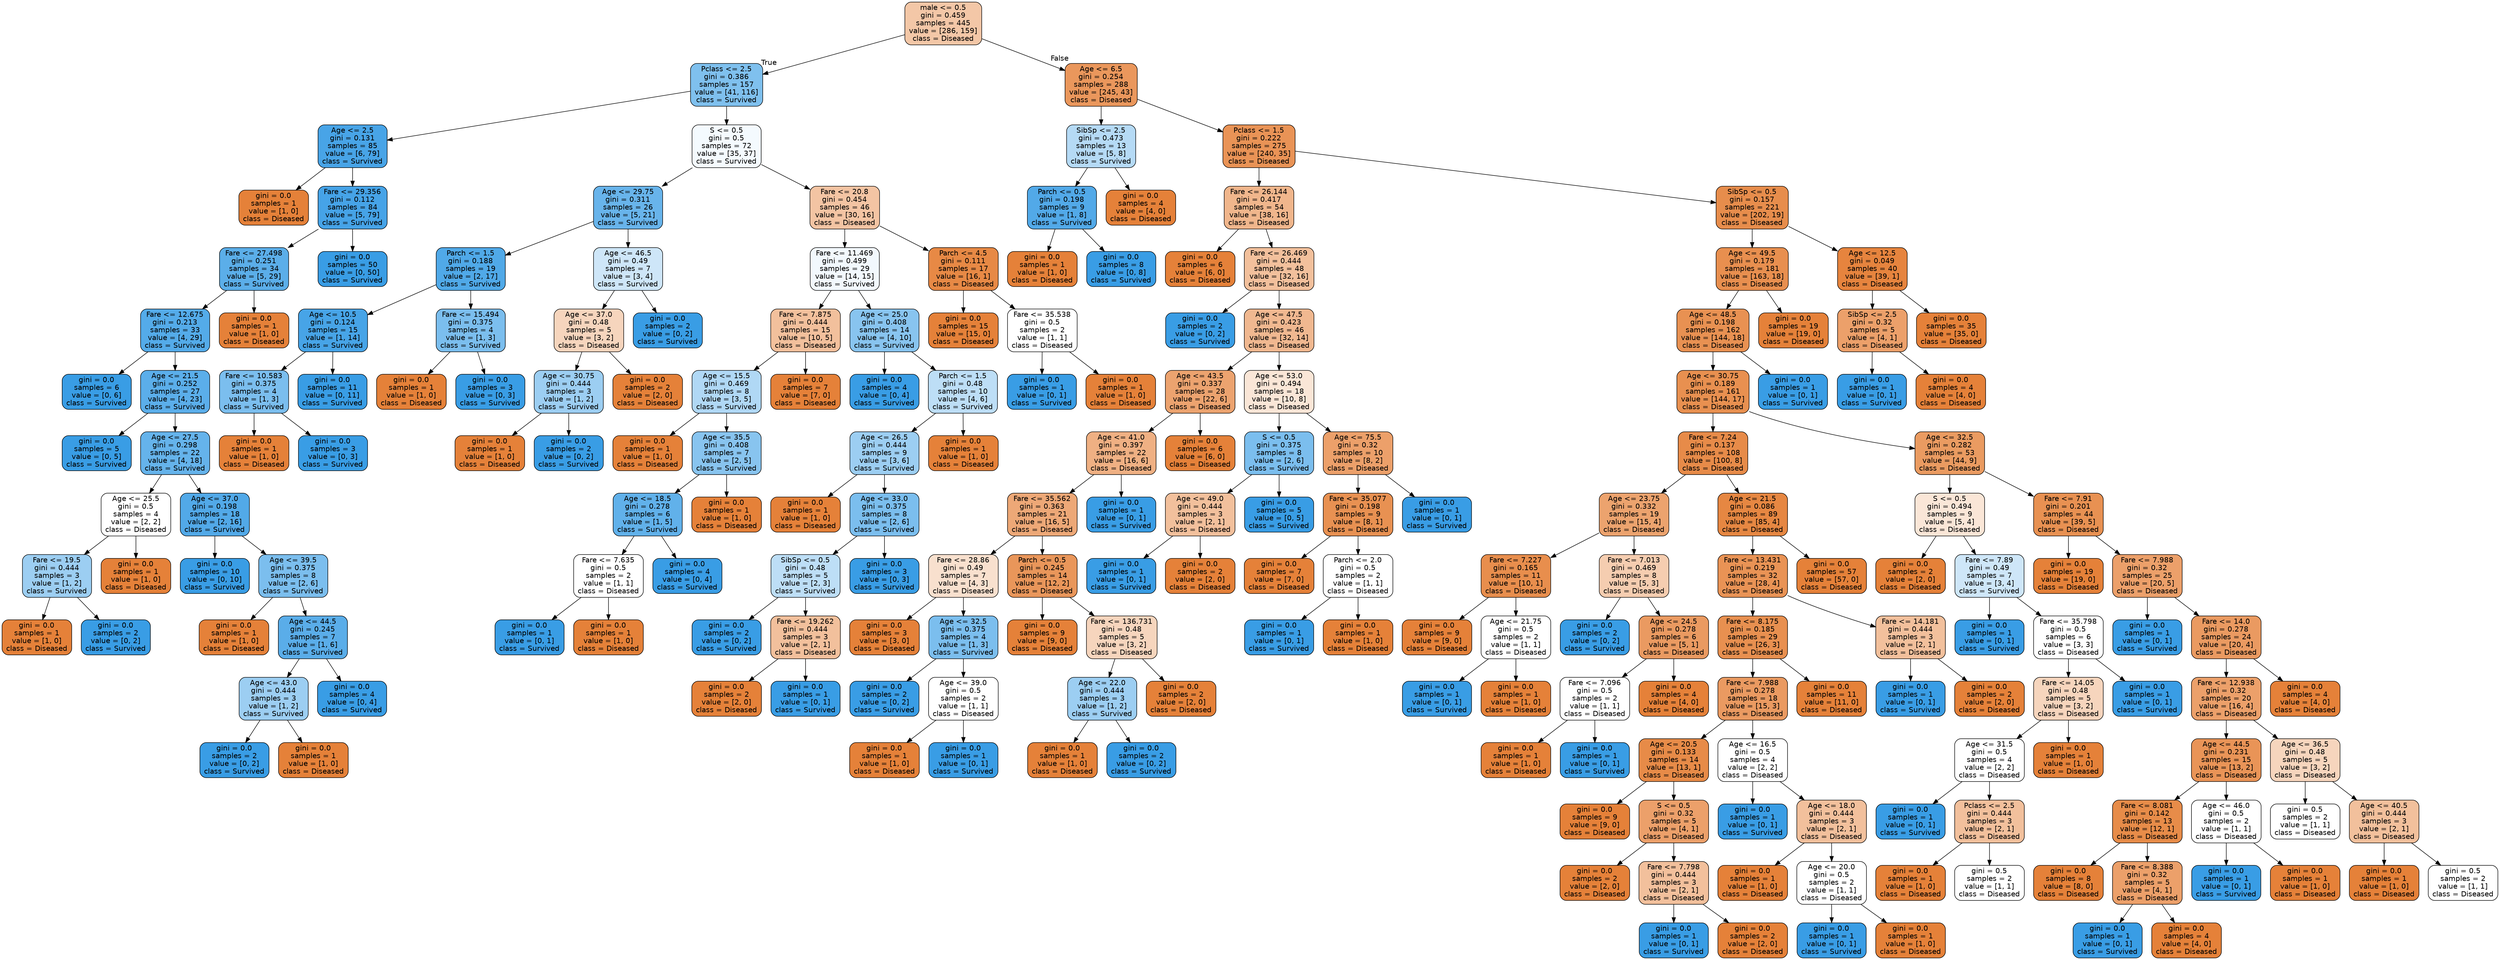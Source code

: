 digraph Tree {
node [shape=box, style="filled, rounded", color="black", fontname=helvetica] ;
edge [fontname=helvetica] ;
0 [label="male <= 0.5\ngini = 0.459\nsamples = 445\nvalue = [286, 159]\nclass = Diseased", fillcolor="#f3c7a7"] ;
1 [label="Pclass <= 2.5\ngini = 0.386\nsamples = 157\nvalue = [41, 116]\nclass = Survived", fillcolor="#7fc0ee"] ;
0 -> 1 [labeldistance=2.5, labelangle=45, headlabel="True"] ;
2 [label="Age <= 2.5\ngini = 0.131\nsamples = 85\nvalue = [6, 79]\nclass = Survived", fillcolor="#48a4e7"] ;
1 -> 2 ;
3 [label="gini = 0.0\nsamples = 1\nvalue = [1, 0]\nclass = Diseased", fillcolor="#e58139"] ;
2 -> 3 ;
4 [label="Fare <= 29.356\ngini = 0.112\nsamples = 84\nvalue = [5, 79]\nclass = Survived", fillcolor="#46a3e7"] ;
2 -> 4 ;
5 [label="Fare <= 27.498\ngini = 0.251\nsamples = 34\nvalue = [5, 29]\nclass = Survived", fillcolor="#5baee9"] ;
4 -> 5 ;
6 [label="Fare <= 12.675\ngini = 0.213\nsamples = 33\nvalue = [4, 29]\nclass = Survived", fillcolor="#54abe9"] ;
5 -> 6 ;
7 [label="gini = 0.0\nsamples = 6\nvalue = [0, 6]\nclass = Survived", fillcolor="#399de5"] ;
6 -> 7 ;
8 [label="Age <= 21.5\ngini = 0.252\nsamples = 27\nvalue = [4, 23]\nclass = Survived", fillcolor="#5baeea"] ;
6 -> 8 ;
9 [label="gini = 0.0\nsamples = 5\nvalue = [0, 5]\nclass = Survived", fillcolor="#399de5"] ;
8 -> 9 ;
10 [label="Age <= 27.5\ngini = 0.298\nsamples = 22\nvalue = [4, 18]\nclass = Survived", fillcolor="#65b3eb"] ;
8 -> 10 ;
11 [label="Age <= 25.5\ngini = 0.5\nsamples = 4\nvalue = [2, 2]\nclass = Diseased", fillcolor="#ffffff"] ;
10 -> 11 ;
12 [label="Fare <= 19.5\ngini = 0.444\nsamples = 3\nvalue = [1, 2]\nclass = Survived", fillcolor="#9ccef2"] ;
11 -> 12 ;
13 [label="gini = 0.0\nsamples = 1\nvalue = [1, 0]\nclass = Diseased", fillcolor="#e58139"] ;
12 -> 13 ;
14 [label="gini = 0.0\nsamples = 2\nvalue = [0, 2]\nclass = Survived", fillcolor="#399de5"] ;
12 -> 14 ;
15 [label="gini = 0.0\nsamples = 1\nvalue = [1, 0]\nclass = Diseased", fillcolor="#e58139"] ;
11 -> 15 ;
16 [label="Age <= 37.0\ngini = 0.198\nsamples = 18\nvalue = [2, 16]\nclass = Survived", fillcolor="#52a9e8"] ;
10 -> 16 ;
17 [label="gini = 0.0\nsamples = 10\nvalue = [0, 10]\nclass = Survived", fillcolor="#399de5"] ;
16 -> 17 ;
18 [label="Age <= 39.5\ngini = 0.375\nsamples = 8\nvalue = [2, 6]\nclass = Survived", fillcolor="#7bbeee"] ;
16 -> 18 ;
19 [label="gini = 0.0\nsamples = 1\nvalue = [1, 0]\nclass = Diseased", fillcolor="#e58139"] ;
18 -> 19 ;
20 [label="Age <= 44.5\ngini = 0.245\nsamples = 7\nvalue = [1, 6]\nclass = Survived", fillcolor="#5aade9"] ;
18 -> 20 ;
21 [label="Age <= 43.0\ngini = 0.444\nsamples = 3\nvalue = [1, 2]\nclass = Survived", fillcolor="#9ccef2"] ;
20 -> 21 ;
22 [label="gini = 0.0\nsamples = 2\nvalue = [0, 2]\nclass = Survived", fillcolor="#399de5"] ;
21 -> 22 ;
23 [label="gini = 0.0\nsamples = 1\nvalue = [1, 0]\nclass = Diseased", fillcolor="#e58139"] ;
21 -> 23 ;
24 [label="gini = 0.0\nsamples = 4\nvalue = [0, 4]\nclass = Survived", fillcolor="#399de5"] ;
20 -> 24 ;
25 [label="gini = 0.0\nsamples = 1\nvalue = [1, 0]\nclass = Diseased", fillcolor="#e58139"] ;
5 -> 25 ;
26 [label="gini = 0.0\nsamples = 50\nvalue = [0, 50]\nclass = Survived", fillcolor="#399de5"] ;
4 -> 26 ;
27 [label="S <= 0.5\ngini = 0.5\nsamples = 72\nvalue = [35, 37]\nclass = Survived", fillcolor="#f4fafe"] ;
1 -> 27 ;
28 [label="Age <= 29.75\ngini = 0.311\nsamples = 26\nvalue = [5, 21]\nclass = Survived", fillcolor="#68b4eb"] ;
27 -> 28 ;
29 [label="Parch <= 1.5\ngini = 0.188\nsamples = 19\nvalue = [2, 17]\nclass = Survived", fillcolor="#50a9e8"] ;
28 -> 29 ;
30 [label="Age <= 10.5\ngini = 0.124\nsamples = 15\nvalue = [1, 14]\nclass = Survived", fillcolor="#47a4e7"] ;
29 -> 30 ;
31 [label="Fare <= 10.583\ngini = 0.375\nsamples = 4\nvalue = [1, 3]\nclass = Survived", fillcolor="#7bbeee"] ;
30 -> 31 ;
32 [label="gini = 0.0\nsamples = 1\nvalue = [1, 0]\nclass = Diseased", fillcolor="#e58139"] ;
31 -> 32 ;
33 [label="gini = 0.0\nsamples = 3\nvalue = [0, 3]\nclass = Survived", fillcolor="#399de5"] ;
31 -> 33 ;
34 [label="gini = 0.0\nsamples = 11\nvalue = [0, 11]\nclass = Survived", fillcolor="#399de5"] ;
30 -> 34 ;
35 [label="Fare <= 15.494\ngini = 0.375\nsamples = 4\nvalue = [1, 3]\nclass = Survived", fillcolor="#7bbeee"] ;
29 -> 35 ;
36 [label="gini = 0.0\nsamples = 1\nvalue = [1, 0]\nclass = Diseased", fillcolor="#e58139"] ;
35 -> 36 ;
37 [label="gini = 0.0\nsamples = 3\nvalue = [0, 3]\nclass = Survived", fillcolor="#399de5"] ;
35 -> 37 ;
38 [label="Age <= 46.5\ngini = 0.49\nsamples = 7\nvalue = [3, 4]\nclass = Survived", fillcolor="#cee6f8"] ;
28 -> 38 ;
39 [label="Age <= 37.0\ngini = 0.48\nsamples = 5\nvalue = [3, 2]\nclass = Diseased", fillcolor="#f6d5bd"] ;
38 -> 39 ;
40 [label="Age <= 30.75\ngini = 0.444\nsamples = 3\nvalue = [1, 2]\nclass = Survived", fillcolor="#9ccef2"] ;
39 -> 40 ;
41 [label="gini = 0.0\nsamples = 1\nvalue = [1, 0]\nclass = Diseased", fillcolor="#e58139"] ;
40 -> 41 ;
42 [label="gini = 0.0\nsamples = 2\nvalue = [0, 2]\nclass = Survived", fillcolor="#399de5"] ;
40 -> 42 ;
43 [label="gini = 0.0\nsamples = 2\nvalue = [2, 0]\nclass = Diseased", fillcolor="#e58139"] ;
39 -> 43 ;
44 [label="gini = 0.0\nsamples = 2\nvalue = [0, 2]\nclass = Survived", fillcolor="#399de5"] ;
38 -> 44 ;
45 [label="Fare <= 20.8\ngini = 0.454\nsamples = 46\nvalue = [30, 16]\nclass = Diseased", fillcolor="#f3c4a3"] ;
27 -> 45 ;
46 [label="Fare <= 11.469\ngini = 0.499\nsamples = 29\nvalue = [14, 15]\nclass = Survived", fillcolor="#f2f8fd"] ;
45 -> 46 ;
47 [label="Fare <= 7.875\ngini = 0.444\nsamples = 15\nvalue = [10, 5]\nclass = Diseased", fillcolor="#f2c09c"] ;
46 -> 47 ;
48 [label="Age <= 15.5\ngini = 0.469\nsamples = 8\nvalue = [3, 5]\nclass = Survived", fillcolor="#b0d8f5"] ;
47 -> 48 ;
49 [label="gini = 0.0\nsamples = 1\nvalue = [1, 0]\nclass = Diseased", fillcolor="#e58139"] ;
48 -> 49 ;
50 [label="Age <= 35.5\ngini = 0.408\nsamples = 7\nvalue = [2, 5]\nclass = Survived", fillcolor="#88c4ef"] ;
48 -> 50 ;
51 [label="Age <= 18.5\ngini = 0.278\nsamples = 6\nvalue = [1, 5]\nclass = Survived", fillcolor="#61b1ea"] ;
50 -> 51 ;
52 [label="Fare <= 7.635\ngini = 0.5\nsamples = 2\nvalue = [1, 1]\nclass = Diseased", fillcolor="#ffffff"] ;
51 -> 52 ;
53 [label="gini = 0.0\nsamples = 1\nvalue = [0, 1]\nclass = Survived", fillcolor="#399de5"] ;
52 -> 53 ;
54 [label="gini = 0.0\nsamples = 1\nvalue = [1, 0]\nclass = Diseased", fillcolor="#e58139"] ;
52 -> 54 ;
55 [label="gini = 0.0\nsamples = 4\nvalue = [0, 4]\nclass = Survived", fillcolor="#399de5"] ;
51 -> 55 ;
56 [label="gini = 0.0\nsamples = 1\nvalue = [1, 0]\nclass = Diseased", fillcolor="#e58139"] ;
50 -> 56 ;
57 [label="gini = 0.0\nsamples = 7\nvalue = [7, 0]\nclass = Diseased", fillcolor="#e58139"] ;
47 -> 57 ;
58 [label="Age <= 25.0\ngini = 0.408\nsamples = 14\nvalue = [4, 10]\nclass = Survived", fillcolor="#88c4ef"] ;
46 -> 58 ;
59 [label="gini = 0.0\nsamples = 4\nvalue = [0, 4]\nclass = Survived", fillcolor="#399de5"] ;
58 -> 59 ;
60 [label="Parch <= 1.5\ngini = 0.48\nsamples = 10\nvalue = [4, 6]\nclass = Survived", fillcolor="#bddef6"] ;
58 -> 60 ;
61 [label="Age <= 26.5\ngini = 0.444\nsamples = 9\nvalue = [3, 6]\nclass = Survived", fillcolor="#9ccef2"] ;
60 -> 61 ;
62 [label="gini = 0.0\nsamples = 1\nvalue = [1, 0]\nclass = Diseased", fillcolor="#e58139"] ;
61 -> 62 ;
63 [label="Age <= 33.0\ngini = 0.375\nsamples = 8\nvalue = [2, 6]\nclass = Survived", fillcolor="#7bbeee"] ;
61 -> 63 ;
64 [label="SibSp <= 0.5\ngini = 0.48\nsamples = 5\nvalue = [2, 3]\nclass = Survived", fillcolor="#bddef6"] ;
63 -> 64 ;
65 [label="gini = 0.0\nsamples = 2\nvalue = [0, 2]\nclass = Survived", fillcolor="#399de5"] ;
64 -> 65 ;
66 [label="Fare <= 19.262\ngini = 0.444\nsamples = 3\nvalue = [2, 1]\nclass = Diseased", fillcolor="#f2c09c"] ;
64 -> 66 ;
67 [label="gini = 0.0\nsamples = 2\nvalue = [2, 0]\nclass = Diseased", fillcolor="#e58139"] ;
66 -> 67 ;
68 [label="gini = 0.0\nsamples = 1\nvalue = [0, 1]\nclass = Survived", fillcolor="#399de5"] ;
66 -> 68 ;
69 [label="gini = 0.0\nsamples = 3\nvalue = [0, 3]\nclass = Survived", fillcolor="#399de5"] ;
63 -> 69 ;
70 [label="gini = 0.0\nsamples = 1\nvalue = [1, 0]\nclass = Diseased", fillcolor="#e58139"] ;
60 -> 70 ;
71 [label="Parch <= 4.5\ngini = 0.111\nsamples = 17\nvalue = [16, 1]\nclass = Diseased", fillcolor="#e78945"] ;
45 -> 71 ;
72 [label="gini = 0.0\nsamples = 15\nvalue = [15, 0]\nclass = Diseased", fillcolor="#e58139"] ;
71 -> 72 ;
73 [label="Fare <= 35.538\ngini = 0.5\nsamples = 2\nvalue = [1, 1]\nclass = Diseased", fillcolor="#ffffff"] ;
71 -> 73 ;
74 [label="gini = 0.0\nsamples = 1\nvalue = [0, 1]\nclass = Survived", fillcolor="#399de5"] ;
73 -> 74 ;
75 [label="gini = 0.0\nsamples = 1\nvalue = [1, 0]\nclass = Diseased", fillcolor="#e58139"] ;
73 -> 75 ;
76 [label="Age <= 6.5\ngini = 0.254\nsamples = 288\nvalue = [245, 43]\nclass = Diseased", fillcolor="#ea975c"] ;
0 -> 76 [labeldistance=2.5, labelangle=-45, headlabel="False"] ;
77 [label="SibSp <= 2.5\ngini = 0.473\nsamples = 13\nvalue = [5, 8]\nclass = Survived", fillcolor="#b5daf5"] ;
76 -> 77 ;
78 [label="Parch <= 0.5\ngini = 0.198\nsamples = 9\nvalue = [1, 8]\nclass = Survived", fillcolor="#52a9e8"] ;
77 -> 78 ;
79 [label="gini = 0.0\nsamples = 1\nvalue = [1, 0]\nclass = Diseased", fillcolor="#e58139"] ;
78 -> 79 ;
80 [label="gini = 0.0\nsamples = 8\nvalue = [0, 8]\nclass = Survived", fillcolor="#399de5"] ;
78 -> 80 ;
81 [label="gini = 0.0\nsamples = 4\nvalue = [4, 0]\nclass = Diseased", fillcolor="#e58139"] ;
77 -> 81 ;
82 [label="Pclass <= 1.5\ngini = 0.222\nsamples = 275\nvalue = [240, 35]\nclass = Diseased", fillcolor="#e99356"] ;
76 -> 82 ;
83 [label="Fare <= 26.144\ngini = 0.417\nsamples = 54\nvalue = [38, 16]\nclass = Diseased", fillcolor="#f0b68c"] ;
82 -> 83 ;
84 [label="gini = 0.0\nsamples = 6\nvalue = [6, 0]\nclass = Diseased", fillcolor="#e58139"] ;
83 -> 84 ;
85 [label="Fare <= 26.469\ngini = 0.444\nsamples = 48\nvalue = [32, 16]\nclass = Diseased", fillcolor="#f2c09c"] ;
83 -> 85 ;
86 [label="gini = 0.0\nsamples = 2\nvalue = [0, 2]\nclass = Survived", fillcolor="#399de5"] ;
85 -> 86 ;
87 [label="Age <= 47.5\ngini = 0.423\nsamples = 46\nvalue = [32, 14]\nclass = Diseased", fillcolor="#f0b890"] ;
85 -> 87 ;
88 [label="Age <= 43.5\ngini = 0.337\nsamples = 28\nvalue = [22, 6]\nclass = Diseased", fillcolor="#eca36f"] ;
87 -> 88 ;
89 [label="Age <= 41.0\ngini = 0.397\nsamples = 22\nvalue = [16, 6]\nclass = Diseased", fillcolor="#efb083"] ;
88 -> 89 ;
90 [label="Fare <= 35.562\ngini = 0.363\nsamples = 21\nvalue = [16, 5]\nclass = Diseased", fillcolor="#eda877"] ;
89 -> 90 ;
91 [label="Fare <= 28.86\ngini = 0.49\nsamples = 7\nvalue = [4, 3]\nclass = Diseased", fillcolor="#f8e0ce"] ;
90 -> 91 ;
92 [label="gini = 0.0\nsamples = 3\nvalue = [3, 0]\nclass = Diseased", fillcolor="#e58139"] ;
91 -> 92 ;
93 [label="Age <= 32.5\ngini = 0.375\nsamples = 4\nvalue = [1, 3]\nclass = Survived", fillcolor="#7bbeee"] ;
91 -> 93 ;
94 [label="gini = 0.0\nsamples = 2\nvalue = [0, 2]\nclass = Survived", fillcolor="#399de5"] ;
93 -> 94 ;
95 [label="Age <= 39.0\ngini = 0.5\nsamples = 2\nvalue = [1, 1]\nclass = Diseased", fillcolor="#ffffff"] ;
93 -> 95 ;
96 [label="gini = 0.0\nsamples = 1\nvalue = [1, 0]\nclass = Diseased", fillcolor="#e58139"] ;
95 -> 96 ;
97 [label="gini = 0.0\nsamples = 1\nvalue = [0, 1]\nclass = Survived", fillcolor="#399de5"] ;
95 -> 97 ;
98 [label="Parch <= 0.5\ngini = 0.245\nsamples = 14\nvalue = [12, 2]\nclass = Diseased", fillcolor="#e9965a"] ;
90 -> 98 ;
99 [label="gini = 0.0\nsamples = 9\nvalue = [9, 0]\nclass = Diseased", fillcolor="#e58139"] ;
98 -> 99 ;
100 [label="Fare <= 136.731\ngini = 0.48\nsamples = 5\nvalue = [3, 2]\nclass = Diseased", fillcolor="#f6d5bd"] ;
98 -> 100 ;
101 [label="Age <= 22.0\ngini = 0.444\nsamples = 3\nvalue = [1, 2]\nclass = Survived", fillcolor="#9ccef2"] ;
100 -> 101 ;
102 [label="gini = 0.0\nsamples = 1\nvalue = [1, 0]\nclass = Diseased", fillcolor="#e58139"] ;
101 -> 102 ;
103 [label="gini = 0.0\nsamples = 2\nvalue = [0, 2]\nclass = Survived", fillcolor="#399de5"] ;
101 -> 103 ;
104 [label="gini = 0.0\nsamples = 2\nvalue = [2, 0]\nclass = Diseased", fillcolor="#e58139"] ;
100 -> 104 ;
105 [label="gini = 0.0\nsamples = 1\nvalue = [0, 1]\nclass = Survived", fillcolor="#399de5"] ;
89 -> 105 ;
106 [label="gini = 0.0\nsamples = 6\nvalue = [6, 0]\nclass = Diseased", fillcolor="#e58139"] ;
88 -> 106 ;
107 [label="Age <= 53.0\ngini = 0.494\nsamples = 18\nvalue = [10, 8]\nclass = Diseased", fillcolor="#fae6d7"] ;
87 -> 107 ;
108 [label="S <= 0.5\ngini = 0.375\nsamples = 8\nvalue = [2, 6]\nclass = Survived", fillcolor="#7bbeee"] ;
107 -> 108 ;
109 [label="Age <= 49.0\ngini = 0.444\nsamples = 3\nvalue = [2, 1]\nclass = Diseased", fillcolor="#f2c09c"] ;
108 -> 109 ;
110 [label="gini = 0.0\nsamples = 1\nvalue = [0, 1]\nclass = Survived", fillcolor="#399de5"] ;
109 -> 110 ;
111 [label="gini = 0.0\nsamples = 2\nvalue = [2, 0]\nclass = Diseased", fillcolor="#e58139"] ;
109 -> 111 ;
112 [label="gini = 0.0\nsamples = 5\nvalue = [0, 5]\nclass = Survived", fillcolor="#399de5"] ;
108 -> 112 ;
113 [label="Age <= 75.5\ngini = 0.32\nsamples = 10\nvalue = [8, 2]\nclass = Diseased", fillcolor="#eca06a"] ;
107 -> 113 ;
114 [label="Fare <= 35.077\ngini = 0.198\nsamples = 9\nvalue = [8, 1]\nclass = Diseased", fillcolor="#e89152"] ;
113 -> 114 ;
115 [label="gini = 0.0\nsamples = 7\nvalue = [7, 0]\nclass = Diseased", fillcolor="#e58139"] ;
114 -> 115 ;
116 [label="Parch <= 2.0\ngini = 0.5\nsamples = 2\nvalue = [1, 1]\nclass = Diseased", fillcolor="#ffffff"] ;
114 -> 116 ;
117 [label="gini = 0.0\nsamples = 1\nvalue = [0, 1]\nclass = Survived", fillcolor="#399de5"] ;
116 -> 117 ;
118 [label="gini = 0.0\nsamples = 1\nvalue = [1, 0]\nclass = Diseased", fillcolor="#e58139"] ;
116 -> 118 ;
119 [label="gini = 0.0\nsamples = 1\nvalue = [0, 1]\nclass = Survived", fillcolor="#399de5"] ;
113 -> 119 ;
120 [label="SibSp <= 0.5\ngini = 0.157\nsamples = 221\nvalue = [202, 19]\nclass = Diseased", fillcolor="#e78d4c"] ;
82 -> 120 ;
121 [label="Age <= 49.5\ngini = 0.179\nsamples = 181\nvalue = [163, 18]\nclass = Diseased", fillcolor="#e88f4f"] ;
120 -> 121 ;
122 [label="Age <= 48.5\ngini = 0.198\nsamples = 162\nvalue = [144, 18]\nclass = Diseased", fillcolor="#e89152"] ;
121 -> 122 ;
123 [label="Age <= 30.75\ngini = 0.189\nsamples = 161\nvalue = [144, 17]\nclass = Diseased", fillcolor="#e89050"] ;
122 -> 123 ;
124 [label="Fare <= 7.24\ngini = 0.137\nsamples = 108\nvalue = [100, 8]\nclass = Diseased", fillcolor="#e78b49"] ;
123 -> 124 ;
125 [label="Age <= 23.75\ngini = 0.332\nsamples = 19\nvalue = [15, 4]\nclass = Diseased", fillcolor="#eca36e"] ;
124 -> 125 ;
126 [label="Fare <= 7.227\ngini = 0.165\nsamples = 11\nvalue = [10, 1]\nclass = Diseased", fillcolor="#e88e4d"] ;
125 -> 126 ;
127 [label="gini = 0.0\nsamples = 9\nvalue = [9, 0]\nclass = Diseased", fillcolor="#e58139"] ;
126 -> 127 ;
128 [label="Age <= 21.75\ngini = 0.5\nsamples = 2\nvalue = [1, 1]\nclass = Diseased", fillcolor="#ffffff"] ;
126 -> 128 ;
129 [label="gini = 0.0\nsamples = 1\nvalue = [0, 1]\nclass = Survived", fillcolor="#399de5"] ;
128 -> 129 ;
130 [label="gini = 0.0\nsamples = 1\nvalue = [1, 0]\nclass = Diseased", fillcolor="#e58139"] ;
128 -> 130 ;
131 [label="Fare <= 7.013\ngini = 0.469\nsamples = 8\nvalue = [5, 3]\nclass = Diseased", fillcolor="#f5cdb0"] ;
125 -> 131 ;
132 [label="gini = 0.0\nsamples = 2\nvalue = [0, 2]\nclass = Survived", fillcolor="#399de5"] ;
131 -> 132 ;
133 [label="Age <= 24.5\ngini = 0.278\nsamples = 6\nvalue = [5, 1]\nclass = Diseased", fillcolor="#ea9a61"] ;
131 -> 133 ;
134 [label="Fare <= 7.096\ngini = 0.5\nsamples = 2\nvalue = [1, 1]\nclass = Diseased", fillcolor="#ffffff"] ;
133 -> 134 ;
135 [label="gini = 0.0\nsamples = 1\nvalue = [1, 0]\nclass = Diseased", fillcolor="#e58139"] ;
134 -> 135 ;
136 [label="gini = 0.0\nsamples = 1\nvalue = [0, 1]\nclass = Survived", fillcolor="#399de5"] ;
134 -> 136 ;
137 [label="gini = 0.0\nsamples = 4\nvalue = [4, 0]\nclass = Diseased", fillcolor="#e58139"] ;
133 -> 137 ;
138 [label="Age <= 21.5\ngini = 0.086\nsamples = 89\nvalue = [85, 4]\nclass = Diseased", fillcolor="#e68742"] ;
124 -> 138 ;
139 [label="Fare <= 13.431\ngini = 0.219\nsamples = 32\nvalue = [28, 4]\nclass = Diseased", fillcolor="#e99355"] ;
138 -> 139 ;
140 [label="Fare <= 8.175\ngini = 0.185\nsamples = 29\nvalue = [26, 3]\nclass = Diseased", fillcolor="#e89050"] ;
139 -> 140 ;
141 [label="Fare <= 7.988\ngini = 0.278\nsamples = 18\nvalue = [15, 3]\nclass = Diseased", fillcolor="#ea9a61"] ;
140 -> 141 ;
142 [label="Age <= 20.5\ngini = 0.133\nsamples = 14\nvalue = [13, 1]\nclass = Diseased", fillcolor="#e78b48"] ;
141 -> 142 ;
143 [label="gini = 0.0\nsamples = 9\nvalue = [9, 0]\nclass = Diseased", fillcolor="#e58139"] ;
142 -> 143 ;
144 [label="S <= 0.5\ngini = 0.32\nsamples = 5\nvalue = [4, 1]\nclass = Diseased", fillcolor="#eca06a"] ;
142 -> 144 ;
145 [label="gini = 0.0\nsamples = 2\nvalue = [2, 0]\nclass = Diseased", fillcolor="#e58139"] ;
144 -> 145 ;
146 [label="Fare <= 7.798\ngini = 0.444\nsamples = 3\nvalue = [2, 1]\nclass = Diseased", fillcolor="#f2c09c"] ;
144 -> 146 ;
147 [label="gini = 0.0\nsamples = 1\nvalue = [0, 1]\nclass = Survived", fillcolor="#399de5"] ;
146 -> 147 ;
148 [label="gini = 0.0\nsamples = 2\nvalue = [2, 0]\nclass = Diseased", fillcolor="#e58139"] ;
146 -> 148 ;
149 [label="Age <= 16.5\ngini = 0.5\nsamples = 4\nvalue = [2, 2]\nclass = Diseased", fillcolor="#ffffff"] ;
141 -> 149 ;
150 [label="gini = 0.0\nsamples = 1\nvalue = [0, 1]\nclass = Survived", fillcolor="#399de5"] ;
149 -> 150 ;
151 [label="Age <= 18.0\ngini = 0.444\nsamples = 3\nvalue = [2, 1]\nclass = Diseased", fillcolor="#f2c09c"] ;
149 -> 151 ;
152 [label="gini = 0.0\nsamples = 1\nvalue = [1, 0]\nclass = Diseased", fillcolor="#e58139"] ;
151 -> 152 ;
153 [label="Age <= 20.0\ngini = 0.5\nsamples = 2\nvalue = [1, 1]\nclass = Diseased", fillcolor="#ffffff"] ;
151 -> 153 ;
154 [label="gini = 0.0\nsamples = 1\nvalue = [0, 1]\nclass = Survived", fillcolor="#399de5"] ;
153 -> 154 ;
155 [label="gini = 0.0\nsamples = 1\nvalue = [1, 0]\nclass = Diseased", fillcolor="#e58139"] ;
153 -> 155 ;
156 [label="gini = 0.0\nsamples = 11\nvalue = [11, 0]\nclass = Diseased", fillcolor="#e58139"] ;
140 -> 156 ;
157 [label="Fare <= 14.181\ngini = 0.444\nsamples = 3\nvalue = [2, 1]\nclass = Diseased", fillcolor="#f2c09c"] ;
139 -> 157 ;
158 [label="gini = 0.0\nsamples = 1\nvalue = [0, 1]\nclass = Survived", fillcolor="#399de5"] ;
157 -> 158 ;
159 [label="gini = 0.0\nsamples = 2\nvalue = [2, 0]\nclass = Diseased", fillcolor="#e58139"] ;
157 -> 159 ;
160 [label="gini = 0.0\nsamples = 57\nvalue = [57, 0]\nclass = Diseased", fillcolor="#e58139"] ;
138 -> 160 ;
161 [label="Age <= 32.5\ngini = 0.282\nsamples = 53\nvalue = [44, 9]\nclass = Diseased", fillcolor="#ea9b61"] ;
123 -> 161 ;
162 [label="S <= 0.5\ngini = 0.494\nsamples = 9\nvalue = [5, 4]\nclass = Diseased", fillcolor="#fae6d7"] ;
161 -> 162 ;
163 [label="gini = 0.0\nsamples = 2\nvalue = [2, 0]\nclass = Diseased", fillcolor="#e58139"] ;
162 -> 163 ;
164 [label="Fare <= 7.89\ngini = 0.49\nsamples = 7\nvalue = [3, 4]\nclass = Survived", fillcolor="#cee6f8"] ;
162 -> 164 ;
165 [label="gini = 0.0\nsamples = 1\nvalue = [0, 1]\nclass = Survived", fillcolor="#399de5"] ;
164 -> 165 ;
166 [label="Fare <= 35.798\ngini = 0.5\nsamples = 6\nvalue = [3, 3]\nclass = Diseased", fillcolor="#ffffff"] ;
164 -> 166 ;
167 [label="Fare <= 14.05\ngini = 0.48\nsamples = 5\nvalue = [3, 2]\nclass = Diseased", fillcolor="#f6d5bd"] ;
166 -> 167 ;
168 [label="Age <= 31.5\ngini = 0.5\nsamples = 4\nvalue = [2, 2]\nclass = Diseased", fillcolor="#ffffff"] ;
167 -> 168 ;
169 [label="gini = 0.0\nsamples = 1\nvalue = [0, 1]\nclass = Survived", fillcolor="#399de5"] ;
168 -> 169 ;
170 [label="Pclass <= 2.5\ngini = 0.444\nsamples = 3\nvalue = [2, 1]\nclass = Diseased", fillcolor="#f2c09c"] ;
168 -> 170 ;
171 [label="gini = 0.0\nsamples = 1\nvalue = [1, 0]\nclass = Diseased", fillcolor="#e58139"] ;
170 -> 171 ;
172 [label="gini = 0.5\nsamples = 2\nvalue = [1, 1]\nclass = Diseased", fillcolor="#ffffff"] ;
170 -> 172 ;
173 [label="gini = 0.0\nsamples = 1\nvalue = [1, 0]\nclass = Diseased", fillcolor="#e58139"] ;
167 -> 173 ;
174 [label="gini = 0.0\nsamples = 1\nvalue = [0, 1]\nclass = Survived", fillcolor="#399de5"] ;
166 -> 174 ;
175 [label="Fare <= 7.91\ngini = 0.201\nsamples = 44\nvalue = [39, 5]\nclass = Diseased", fillcolor="#e89152"] ;
161 -> 175 ;
176 [label="gini = 0.0\nsamples = 19\nvalue = [19, 0]\nclass = Diseased", fillcolor="#e58139"] ;
175 -> 176 ;
177 [label="Fare <= 7.988\ngini = 0.32\nsamples = 25\nvalue = [20, 5]\nclass = Diseased", fillcolor="#eca06a"] ;
175 -> 177 ;
178 [label="gini = 0.0\nsamples = 1\nvalue = [0, 1]\nclass = Survived", fillcolor="#399de5"] ;
177 -> 178 ;
179 [label="Fare <= 14.0\ngini = 0.278\nsamples = 24\nvalue = [20, 4]\nclass = Diseased", fillcolor="#ea9a61"] ;
177 -> 179 ;
180 [label="Fare <= 12.938\ngini = 0.32\nsamples = 20\nvalue = [16, 4]\nclass = Diseased", fillcolor="#eca06a"] ;
179 -> 180 ;
181 [label="Age <= 44.5\ngini = 0.231\nsamples = 15\nvalue = [13, 2]\nclass = Diseased", fillcolor="#e99457"] ;
180 -> 181 ;
182 [label="Fare <= 8.081\ngini = 0.142\nsamples = 13\nvalue = [12, 1]\nclass = Diseased", fillcolor="#e78c49"] ;
181 -> 182 ;
183 [label="gini = 0.0\nsamples = 8\nvalue = [8, 0]\nclass = Diseased", fillcolor="#e58139"] ;
182 -> 183 ;
184 [label="Fare <= 8.388\ngini = 0.32\nsamples = 5\nvalue = [4, 1]\nclass = Diseased", fillcolor="#eca06a"] ;
182 -> 184 ;
185 [label="gini = 0.0\nsamples = 1\nvalue = [0, 1]\nclass = Survived", fillcolor="#399de5"] ;
184 -> 185 ;
186 [label="gini = 0.0\nsamples = 4\nvalue = [4, 0]\nclass = Diseased", fillcolor="#e58139"] ;
184 -> 186 ;
187 [label="Age <= 46.0\ngini = 0.5\nsamples = 2\nvalue = [1, 1]\nclass = Diseased", fillcolor="#ffffff"] ;
181 -> 187 ;
188 [label="gini = 0.0\nsamples = 1\nvalue = [0, 1]\nclass = Survived", fillcolor="#399de5"] ;
187 -> 188 ;
189 [label="gini = 0.0\nsamples = 1\nvalue = [1, 0]\nclass = Diseased", fillcolor="#e58139"] ;
187 -> 189 ;
190 [label="Age <= 36.5\ngini = 0.48\nsamples = 5\nvalue = [3, 2]\nclass = Diseased", fillcolor="#f6d5bd"] ;
180 -> 190 ;
191 [label="gini = 0.5\nsamples = 2\nvalue = [1, 1]\nclass = Diseased", fillcolor="#ffffff"] ;
190 -> 191 ;
192 [label="Age <= 40.5\ngini = 0.444\nsamples = 3\nvalue = [2, 1]\nclass = Diseased", fillcolor="#f2c09c"] ;
190 -> 192 ;
193 [label="gini = 0.0\nsamples = 1\nvalue = [1, 0]\nclass = Diseased", fillcolor="#e58139"] ;
192 -> 193 ;
194 [label="gini = 0.5\nsamples = 2\nvalue = [1, 1]\nclass = Diseased", fillcolor="#ffffff"] ;
192 -> 194 ;
195 [label="gini = 0.0\nsamples = 4\nvalue = [4, 0]\nclass = Diseased", fillcolor="#e58139"] ;
179 -> 195 ;
196 [label="gini = 0.0\nsamples = 1\nvalue = [0, 1]\nclass = Survived", fillcolor="#399de5"] ;
122 -> 196 ;
197 [label="gini = 0.0\nsamples = 19\nvalue = [19, 0]\nclass = Diseased", fillcolor="#e58139"] ;
121 -> 197 ;
198 [label="Age <= 12.5\ngini = 0.049\nsamples = 40\nvalue = [39, 1]\nclass = Diseased", fillcolor="#e6843e"] ;
120 -> 198 ;
199 [label="SibSp <= 2.5\ngini = 0.32\nsamples = 5\nvalue = [4, 1]\nclass = Diseased", fillcolor="#eca06a"] ;
198 -> 199 ;
200 [label="gini = 0.0\nsamples = 1\nvalue = [0, 1]\nclass = Survived", fillcolor="#399de5"] ;
199 -> 200 ;
201 [label="gini = 0.0\nsamples = 4\nvalue = [4, 0]\nclass = Diseased", fillcolor="#e58139"] ;
199 -> 201 ;
202 [label="gini = 0.0\nsamples = 35\nvalue = [35, 0]\nclass = Diseased", fillcolor="#e58139"] ;
198 -> 202 ;
}